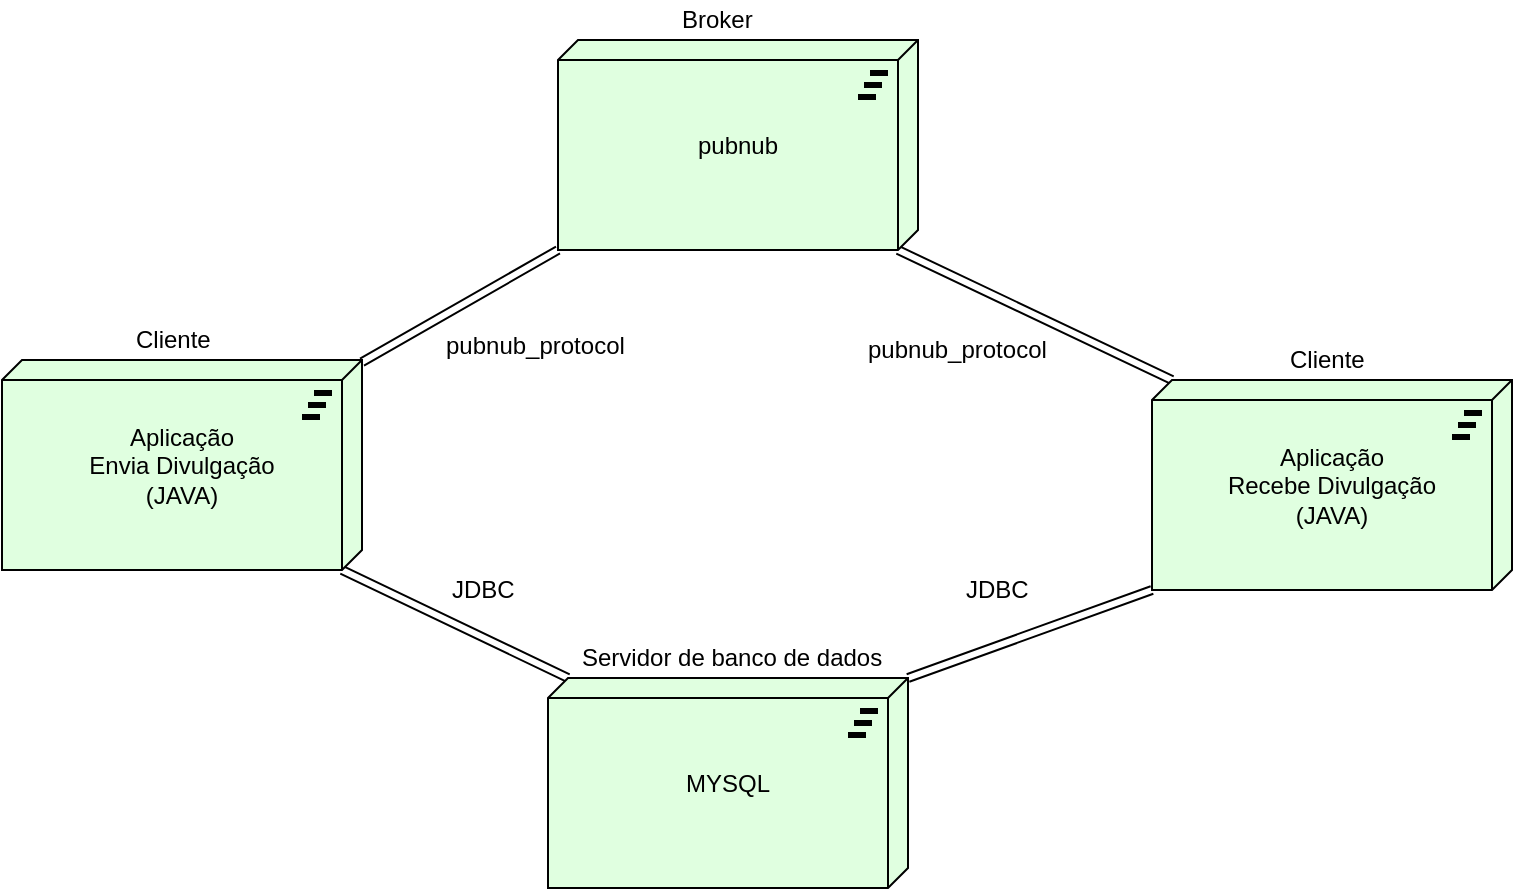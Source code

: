 <mxfile pages="1" version="11.2.4" type="device"><diagram id="DHqZFM8nF4h9_GsVJxWg" name="Page-1"><mxGraphModel dx="1041" dy="1684" grid="1" gridSize="10" guides="1" tooltips="1" connect="1" arrows="1" fold="1" page="1" pageScale="1" pageWidth="827" pageHeight="1169" math="0" shadow="0"><root><mxCell id="0"/><mxCell id="1" parent="0"/><mxCell id="npq66MdbiBFvOdr082di-7" style="edgeStyle=none;shape=link;rounded=0;orthogonalLoop=1;jettySize=auto;html=1;entryX=0;entryY=0;entryDx=10;entryDy=0;entryPerimeter=0;exitX=1;exitY=1;exitDx=-10;exitDy=0;exitPerimeter=0;" parent="1" source="HlEVQCR_mb8WELuY89qg-1" target="npq66MdbiBFvOdr082di-4" edge="1"><mxGeometry relative="1" as="geometry"/></mxCell><mxCell id="46API5MzAuG_3GJO0e04-2" style="edgeStyle=none;shape=link;rounded=0;orthogonalLoop=1;jettySize=auto;html=1;entryX=0;entryY=1;entryDx=0;entryDy=0;entryPerimeter=0;" parent="1" source="HlEVQCR_mb8WELuY89qg-1" target="46API5MzAuG_3GJO0e04-1" edge="1"><mxGeometry relative="1" as="geometry"/></mxCell><mxCell id="HlEVQCR_mb8WELuY89qg-1" value="Aplicação&lt;br&gt;Envia Divulgação&lt;br&gt;(JAVA)" style="html=1;outlineConnect=0;whiteSpace=wrap;fillColor=#E0FFE0;strokeColor=#000000;shape=mxgraph.archimate3.tech;techType=plateau;" parent="1" vertex="1"><mxGeometry x="140" y="100" width="180" height="105" as="geometry"/></mxCell><mxCell id="npq66MdbiBFvOdr082di-3" value="&lt;span style=&quot;text-align: center ; white-space: normal&quot;&gt;Cliente&lt;/span&gt;" style="text;html=1;resizable=0;points=[];autosize=1;align=left;verticalAlign=top;spacingTop=-4;" parent="1" vertex="1"><mxGeometry x="205" y="80" width="50" height="20" as="geometry"/></mxCell><mxCell id="npq66MdbiBFvOdr082di-4" value="MYSQL" style="html=1;outlineConnect=0;whiteSpace=wrap;fillColor=#E0FFE0;strokeColor=#000000;shape=mxgraph.archimate3.tech;techType=plateau;" parent="1" vertex="1"><mxGeometry x="413" y="259" width="180" height="105" as="geometry"/></mxCell><mxCell id="npq66MdbiBFvOdr082di-5" value="Servidor de banco de dados" style="text;html=1;resizable=0;points=[];autosize=1;align=left;verticalAlign=top;spacingTop=-4;" parent="1" vertex="1"><mxGeometry x="428" y="239" width="170" height="20" as="geometry"/></mxCell><mxCell id="npq66MdbiBFvOdr082di-8" value="JDBC" style="text;html=1;resizable=0;points=[];autosize=1;align=left;verticalAlign=top;spacingTop=-4;" parent="1" vertex="1"><mxGeometry x="363" y="205" width="50" height="20" as="geometry"/></mxCell><mxCell id="46API5MzAuG_3GJO0e04-5" style="edgeStyle=none;shape=link;rounded=0;orthogonalLoop=1;jettySize=auto;html=1;entryX=0;entryY=0;entryDx=10;entryDy=0;entryPerimeter=0;exitX=1;exitY=1;exitDx=-10;exitDy=0;exitPerimeter=0;" parent="1" source="46API5MzAuG_3GJO0e04-1" target="46API5MzAuG_3GJO0e04-4" edge="1"><mxGeometry relative="1" as="geometry"/></mxCell><mxCell id="46API5MzAuG_3GJO0e04-1" value="pubnub" style="html=1;outlineConnect=0;whiteSpace=wrap;fillColor=#E0FFE0;strokeColor=#000000;shape=mxgraph.archimate3.tech;techType=plateau;" parent="1" vertex="1"><mxGeometry x="418" y="-60" width="180" height="105" as="geometry"/></mxCell><mxCell id="46API5MzAuG_3GJO0e04-3" value="pubnub_protocol" style="text;html=1;resizable=0;points=[];autosize=1;align=left;verticalAlign=top;spacingTop=-4;" parent="1" vertex="1"><mxGeometry x="360" y="83" width="100" height="20" as="geometry"/></mxCell><mxCell id="46API5MzAuG_3GJO0e04-9" style="edgeStyle=none;shape=link;rounded=0;orthogonalLoop=1;jettySize=auto;html=1;entryX=1;entryY=0;entryDx=0;entryDy=0;entryPerimeter=0;exitX=0;exitY=1;exitDx=0;exitDy=0;exitPerimeter=0;" parent="1" source="46API5MzAuG_3GJO0e04-4" target="npq66MdbiBFvOdr082di-4" edge="1"><mxGeometry relative="1" as="geometry"/></mxCell><mxCell id="46API5MzAuG_3GJO0e04-4" value="Aplicação&lt;br&gt;Recebe Divulgação&lt;br&gt;(JAVA)" style="html=1;outlineConnect=0;whiteSpace=wrap;fillColor=#E0FFE0;strokeColor=#000000;shape=mxgraph.archimate3.tech;techType=plateau;" parent="1" vertex="1"><mxGeometry x="715" y="110" width="180" height="105" as="geometry"/></mxCell><mxCell id="46API5MzAuG_3GJO0e04-6" value="pubnub_protocol" style="text;html=1;resizable=0;points=[];autosize=1;align=left;verticalAlign=top;spacingTop=-4;" parent="1" vertex="1"><mxGeometry x="571" y="85" width="100" height="20" as="geometry"/></mxCell><mxCell id="46API5MzAuG_3GJO0e04-8" value="Broker" style="text;html=1;resizable=0;points=[];autosize=1;align=left;verticalAlign=top;spacingTop=-4;" parent="1" vertex="1"><mxGeometry x="478" y="-80" width="50" height="20" as="geometry"/></mxCell><mxCell id="46API5MzAuG_3GJO0e04-10" value="JDBC" style="text;html=1;resizable=0;points=[];autosize=1;align=left;verticalAlign=top;spacingTop=-4;" parent="1" vertex="1"><mxGeometry x="620" y="205" width="50" height="20" as="geometry"/></mxCell><mxCell id="46API5MzAuG_3GJO0e04-11" value="Cliente" style="text;html=1;resizable=0;points=[];autosize=1;align=left;verticalAlign=top;spacingTop=-4;" parent="1" vertex="1"><mxGeometry x="782" y="90" width="50" height="20" as="geometry"/></mxCell></root></mxGraphModel></diagram></mxfile>